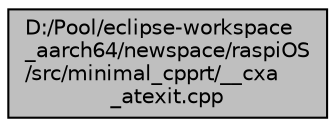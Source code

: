 digraph "D:/Pool/eclipse-workspace_aarch64/newspace/raspiOS/src/minimal_cpprt/__cxa_atexit.cpp"
{
  edge [fontname="Helvetica",fontsize="10",labelfontname="Helvetica",labelfontsize="10"];
  node [fontname="Helvetica",fontsize="10",shape=record];
  Node3854 [label="D:/Pool/eclipse-workspace\l_aarch64/newspace/raspiOS\l/src/minimal_cpprt/__cxa\l_atexit.cpp",height=0.2,width=0.4,color="black", fillcolor="grey75", style="filled", fontcolor="black"];
}
